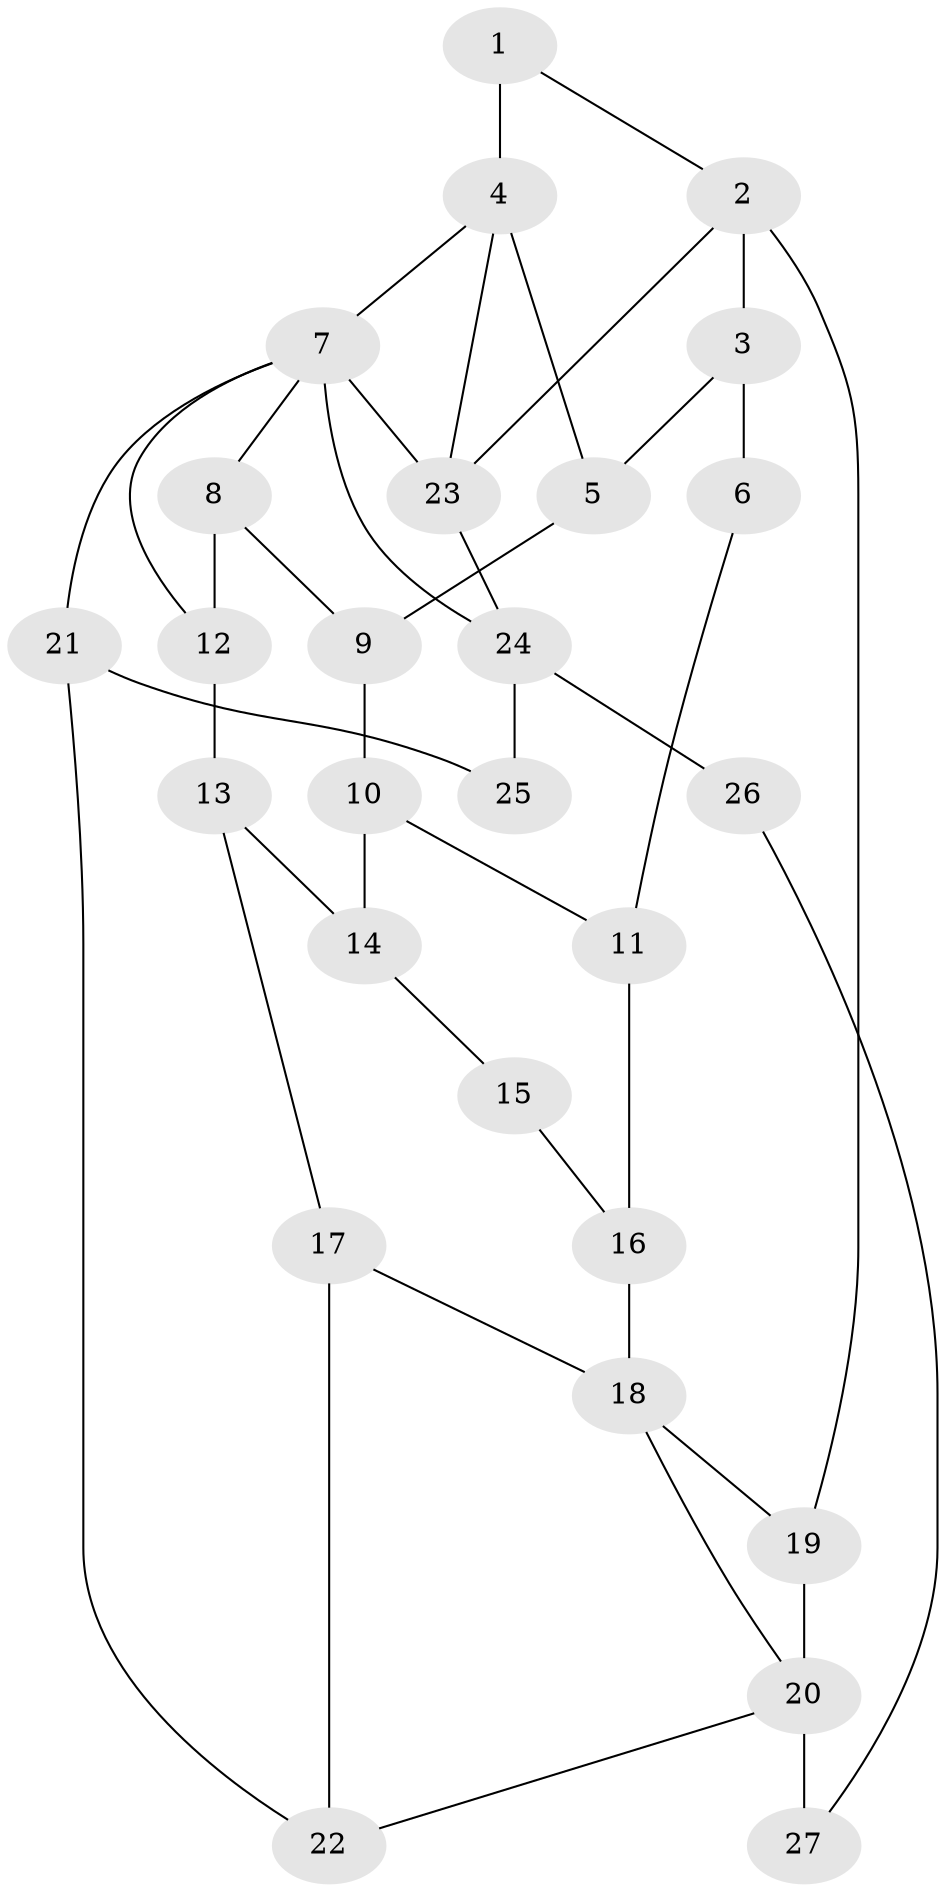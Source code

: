 // original degree distribution, {3: 0.03773584905660377, 5: 0.33962264150943394, 4: 0.33962264150943394, 6: 0.2830188679245283}
// Generated by graph-tools (version 1.1) at 2025/38/03/09/25 02:38:35]
// undirected, 27 vertices, 42 edges
graph export_dot {
graph [start="1"]
  node [color=gray90,style=filled];
  1;
  2;
  3;
  4;
  5;
  6;
  7;
  8;
  9;
  10;
  11;
  12;
  13;
  14;
  15;
  16;
  17;
  18;
  19;
  20;
  21;
  22;
  23;
  24;
  25;
  26;
  27;
  1 -- 2 [weight=1.0];
  1 -- 4 [weight=2.0];
  2 -- 3 [weight=1.0];
  2 -- 19 [weight=2.0];
  2 -- 23 [weight=1.0];
  3 -- 5 [weight=1.0];
  3 -- 6 [weight=2.0];
  4 -- 5 [weight=1.0];
  4 -- 7 [weight=1.0];
  4 -- 23 [weight=1.0];
  5 -- 9 [weight=1.0];
  6 -- 11 [weight=2.0];
  7 -- 8 [weight=1.0];
  7 -- 12 [weight=1.0];
  7 -- 21 [weight=1.0];
  7 -- 23 [weight=1.0];
  7 -- 24 [weight=1.0];
  8 -- 9 [weight=1.0];
  8 -- 12 [weight=1.0];
  9 -- 10 [weight=1.0];
  10 -- 11 [weight=1.0];
  10 -- 14 [weight=1.0];
  11 -- 16 [weight=2.0];
  12 -- 13 [weight=1.0];
  13 -- 14 [weight=1.0];
  13 -- 17 [weight=1.0];
  14 -- 15 [weight=1.0];
  15 -- 16 [weight=2.0];
  16 -- 18 [weight=2.0];
  17 -- 18 [weight=1.0];
  17 -- 22 [weight=1.0];
  18 -- 19 [weight=1.0];
  18 -- 20 [weight=1.0];
  19 -- 20 [weight=2.0];
  20 -- 22 [weight=1.0];
  20 -- 27 [weight=2.0];
  21 -- 22 [weight=1.0];
  21 -- 25 [weight=1.0];
  23 -- 24 [weight=1.0];
  24 -- 25 [weight=2.0];
  24 -- 26 [weight=2.0];
  26 -- 27 [weight=1.0];
}
